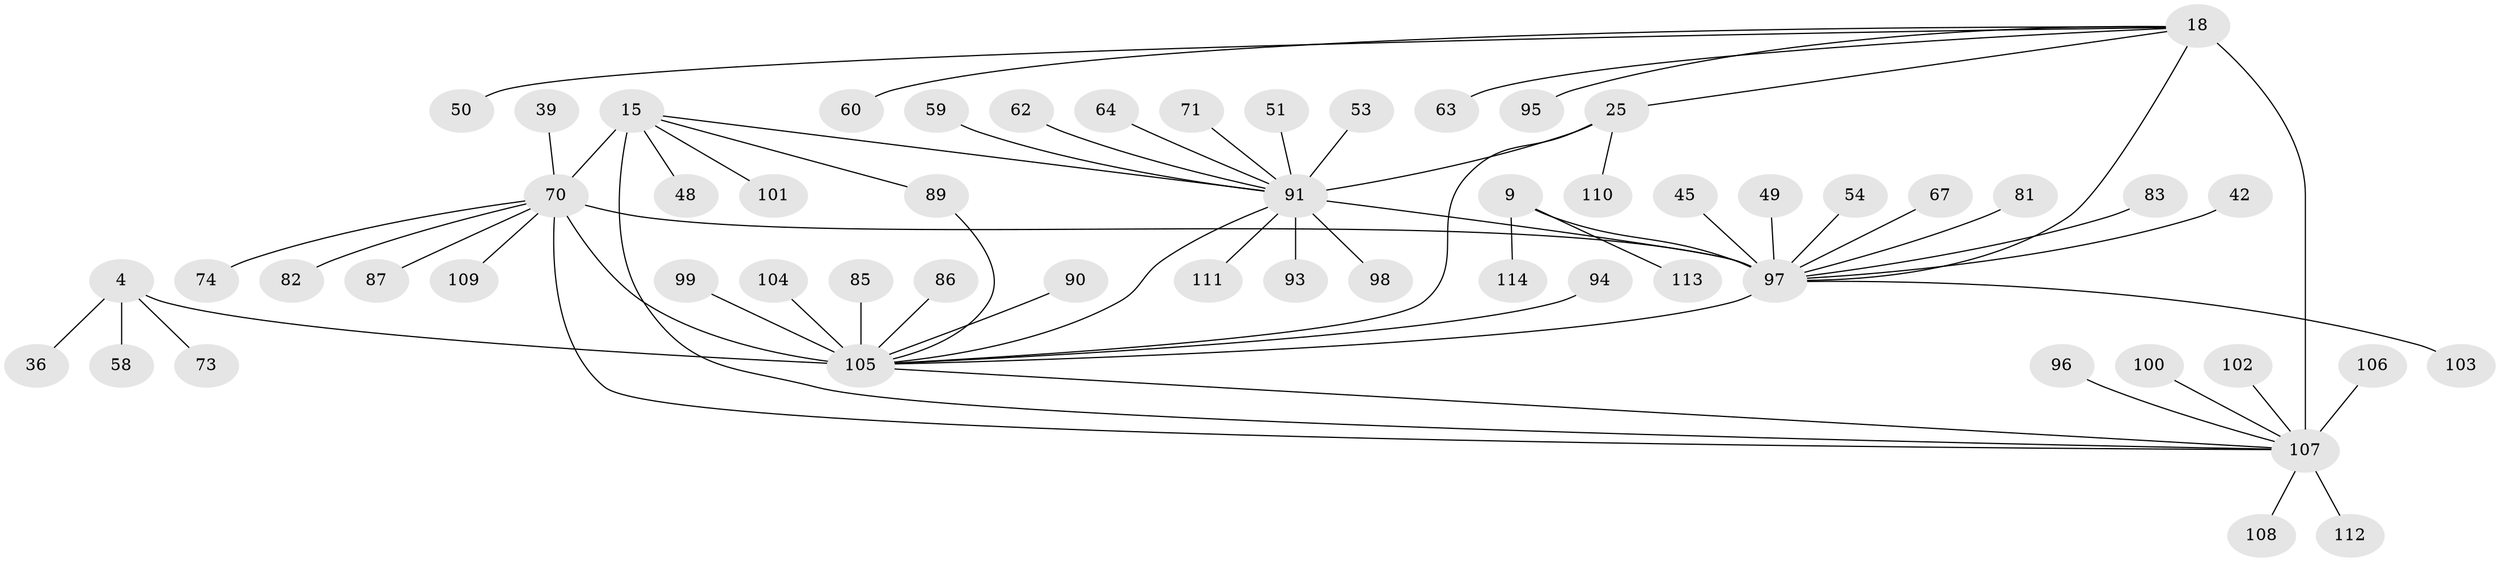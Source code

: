 // original degree distribution, {11: 0.02631578947368421, 10: 0.02631578947368421, 6: 0.017543859649122806, 5: 0.043859649122807015, 9: 0.03508771929824561, 8: 0.017543859649122806, 7: 0.043859649122807015, 12: 0.008771929824561403, 2: 0.15789473684210525, 1: 0.6140350877192983, 3: 0.008771929824561403}
// Generated by graph-tools (version 1.1) at 2025/55/03/09/25 04:55:46]
// undirected, 57 vertices, 65 edges
graph export_dot {
graph [start="1"]
  node [color=gray90,style=filled];
  4 [super="+3"];
  9 [super="+6"];
  15 [super="+14"];
  18 [super="+17"];
  25 [super="+22"];
  36;
  39;
  42;
  45;
  48;
  49;
  50;
  51;
  53;
  54;
  58;
  59;
  60 [super="+37"];
  62 [super="+27"];
  63;
  64 [super="+57"];
  67;
  70 [super="+13+44+55+12"];
  71;
  73;
  74;
  81 [super="+56"];
  82 [super="+75"];
  83;
  85 [super="+69"];
  86;
  87;
  89;
  90;
  91 [super="+24+28+34+38+40+47"];
  93;
  94;
  95;
  96;
  97 [super="+80+32"];
  98;
  99;
  100;
  101;
  102;
  103 [super="+76"];
  104;
  105 [super="+5+30+43+46+66+68+84"];
  106;
  107 [super="+65+72+77+78+79+88"];
  108 [super="+52"];
  109 [super="+92"];
  110;
  111;
  112;
  113;
  114;
  4 -- 73;
  4 -- 36;
  4 -- 58;
  4 -- 105 [weight=6];
  9 -- 114;
  9 -- 113;
  9 -- 97 [weight=6];
  15 -- 48;
  15 -- 101;
  15 -- 89;
  15 -- 91 [weight=2];
  15 -- 70 [weight=6];
  15 -- 107;
  18 -- 25;
  18 -- 63;
  18 -- 95;
  18 -- 50;
  18 -- 60;
  18 -- 107 [weight=6];
  18 -- 97;
  25 -- 110;
  25 -- 91 [weight=6];
  25 -- 105;
  39 -- 70;
  42 -- 97;
  45 -- 97;
  49 -- 97;
  51 -- 91;
  53 -- 91;
  54 -- 97;
  59 -- 91;
  62 -- 91;
  64 -- 91;
  67 -- 97;
  70 -- 74;
  70 -- 109;
  70 -- 82;
  70 -- 87;
  70 -- 105;
  70 -- 107;
  70 -- 97;
  71 -- 91;
  81 -- 97;
  83 -- 97;
  85 -- 105;
  86 -- 105;
  89 -- 105;
  90 -- 105;
  91 -- 93;
  91 -- 98;
  91 -- 105;
  91 -- 111;
  91 -- 97;
  94 -- 105;
  96 -- 107;
  97 -- 103;
  97 -- 105 [weight=2];
  99 -- 105;
  100 -- 107;
  102 -- 107;
  104 -- 105;
  105 -- 107;
  106 -- 107;
  107 -- 108;
  107 -- 112;
}

